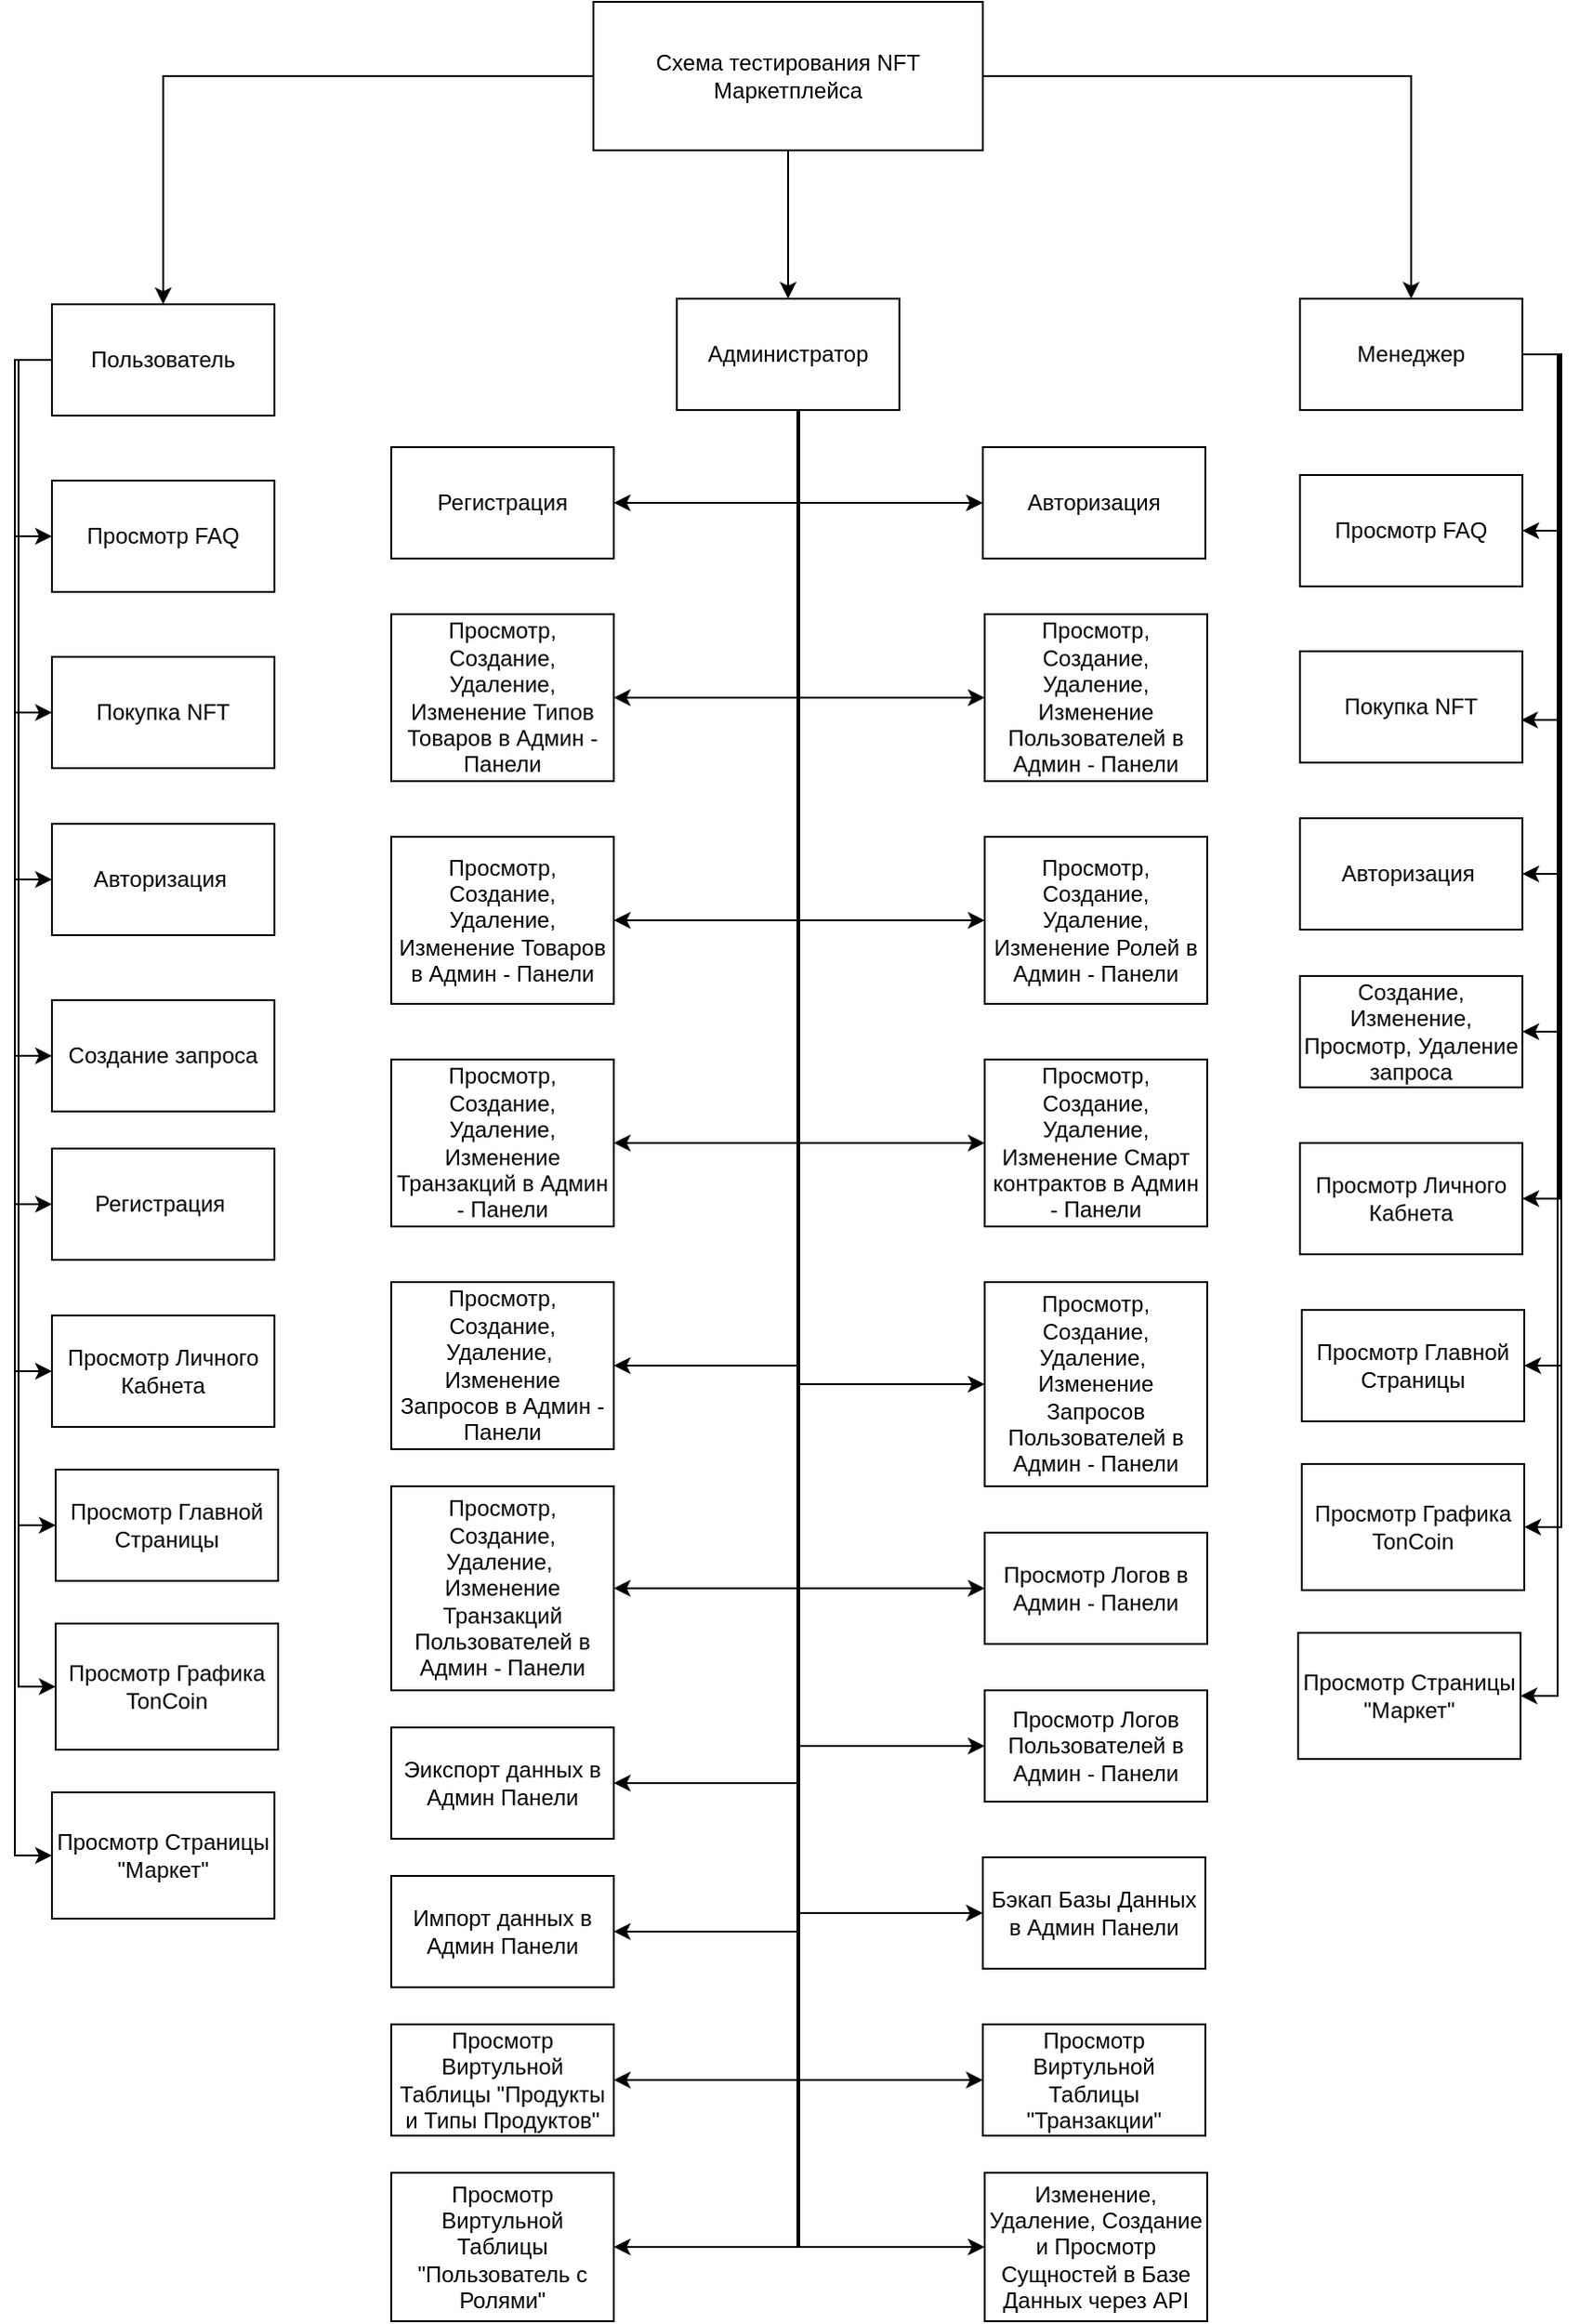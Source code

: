 <mxfile version="25.0.3">
  <diagram name="Страница — 1" id="OhYXw15gzidwMvP4QFlt">
    <mxGraphModel dx="2583" dy="931" grid="0" gridSize="10" guides="1" tooltips="1" connect="1" arrows="1" fold="1" page="1" pageScale="1" pageWidth="827" pageHeight="1169" math="0" shadow="0">
      <root>
        <mxCell id="0" />
        <mxCell id="1" parent="0" />
        <mxCell id="X4jMold8J7gIbocjzrvS-5" style="edgeStyle=orthogonalEdgeStyle;rounded=0;orthogonalLoop=1;jettySize=auto;html=1;" parent="1" source="X4jMold8J7gIbocjzrvS-1" target="X4jMold8J7gIbocjzrvS-4" edge="1">
          <mxGeometry relative="1" as="geometry" />
        </mxCell>
        <mxCell id="X4jMold8J7gIbocjzrvS-6" style="edgeStyle=orthogonalEdgeStyle;rounded=0;orthogonalLoop=1;jettySize=auto;html=1;" parent="1" source="X4jMold8J7gIbocjzrvS-1" target="X4jMold8J7gIbocjzrvS-2" edge="1">
          <mxGeometry relative="1" as="geometry" />
        </mxCell>
        <mxCell id="X4jMold8J7gIbocjzrvS-7" style="edgeStyle=orthogonalEdgeStyle;rounded=0;orthogonalLoop=1;jettySize=auto;html=1;" parent="1" source="X4jMold8J7gIbocjzrvS-1" target="X4jMold8J7gIbocjzrvS-3" edge="1">
          <mxGeometry relative="1" as="geometry" />
        </mxCell>
        <mxCell id="X4jMold8J7gIbocjzrvS-1" value="Схема тестирования NFT Маркетплейса" style="rounded=0;whiteSpace=wrap;html=1;" parent="1" vertex="1">
          <mxGeometry x="309" y="150" width="210" height="80" as="geometry" />
        </mxCell>
        <mxCell id="_29U4-jZ2JWvfG6paUR_-12" style="edgeStyle=orthogonalEdgeStyle;rounded=0;orthogonalLoop=1;jettySize=auto;html=1;entryX=0;entryY=0.5;entryDx=0;entryDy=0;" edge="1" parent="1" source="X4jMold8J7gIbocjzrvS-2" target="_29U4-jZ2JWvfG6paUR_-2">
          <mxGeometry relative="1" as="geometry">
            <Array as="points">
              <mxPoint x="-3" y="343" />
              <mxPoint x="-3" y="438" />
            </Array>
          </mxGeometry>
        </mxCell>
        <mxCell id="_29U4-jZ2JWvfG6paUR_-13" style="edgeStyle=orthogonalEdgeStyle;rounded=0;orthogonalLoop=1;jettySize=auto;html=1;entryX=0;entryY=0.5;entryDx=0;entryDy=0;" edge="1" parent="1" source="X4jMold8J7gIbocjzrvS-2" target="_29U4-jZ2JWvfG6paUR_-3">
          <mxGeometry relative="1" as="geometry">
            <Array as="points">
              <mxPoint x="-3" y="343" />
              <mxPoint x="-3" y="533" />
            </Array>
          </mxGeometry>
        </mxCell>
        <mxCell id="_29U4-jZ2JWvfG6paUR_-14" style="edgeStyle=orthogonalEdgeStyle;rounded=0;orthogonalLoop=1;jettySize=auto;html=1;entryX=0;entryY=0.5;entryDx=0;entryDy=0;" edge="1" parent="1" source="X4jMold8J7gIbocjzrvS-2" target="_29U4-jZ2JWvfG6paUR_-4">
          <mxGeometry relative="1" as="geometry">
            <Array as="points">
              <mxPoint x="-3" y="343" />
              <mxPoint x="-3" y="623" />
            </Array>
          </mxGeometry>
        </mxCell>
        <mxCell id="_29U4-jZ2JWvfG6paUR_-17" style="edgeStyle=orthogonalEdgeStyle;rounded=0;orthogonalLoop=1;jettySize=auto;html=1;entryX=0;entryY=0.5;entryDx=0;entryDy=0;" edge="1" parent="1" source="X4jMold8J7gIbocjzrvS-2" target="_29U4-jZ2JWvfG6paUR_-1">
          <mxGeometry relative="1" as="geometry">
            <Array as="points">
              <mxPoint x="-3" y="343" />
              <mxPoint x="-3" y="718" />
            </Array>
          </mxGeometry>
        </mxCell>
        <mxCell id="_29U4-jZ2JWvfG6paUR_-20" style="edgeStyle=orthogonalEdgeStyle;rounded=0;orthogonalLoop=1;jettySize=auto;html=1;entryX=0;entryY=0.5;entryDx=0;entryDy=0;" edge="1" parent="1" source="X4jMold8J7gIbocjzrvS-2" target="_29U4-jZ2JWvfG6paUR_-10">
          <mxGeometry relative="1" as="geometry">
            <Array as="points">
              <mxPoint x="-3" y="343" />
              <mxPoint x="-3" y="798" />
            </Array>
          </mxGeometry>
        </mxCell>
        <mxCell id="_29U4-jZ2JWvfG6paUR_-24" style="edgeStyle=orthogonalEdgeStyle;rounded=0;orthogonalLoop=1;jettySize=auto;html=1;entryX=0;entryY=0.5;entryDx=0;entryDy=0;" edge="1" parent="1" source="X4jMold8J7gIbocjzrvS-2" target="_29U4-jZ2JWvfG6paUR_-23">
          <mxGeometry relative="1" as="geometry">
            <Array as="points">
              <mxPoint x="-3" y="343" />
              <mxPoint x="-3" y="888" />
            </Array>
          </mxGeometry>
        </mxCell>
        <mxCell id="_29U4-jZ2JWvfG6paUR_-37" style="edgeStyle=orthogonalEdgeStyle;rounded=0;orthogonalLoop=1;jettySize=auto;html=1;entryX=0;entryY=0.5;entryDx=0;entryDy=0;" edge="1" parent="1" source="X4jMold8J7gIbocjzrvS-2" target="_29U4-jZ2JWvfG6paUR_-33">
          <mxGeometry relative="1" as="geometry">
            <Array as="points">
              <mxPoint x="-1" y="343" />
              <mxPoint x="-1" y="971" />
            </Array>
          </mxGeometry>
        </mxCell>
        <mxCell id="_29U4-jZ2JWvfG6paUR_-38" style="edgeStyle=orthogonalEdgeStyle;rounded=0;orthogonalLoop=1;jettySize=auto;html=1;entryX=0;entryY=0.5;entryDx=0;entryDy=0;" edge="1" parent="1" source="X4jMold8J7gIbocjzrvS-2" target="_29U4-jZ2JWvfG6paUR_-34">
          <mxGeometry relative="1" as="geometry">
            <Array as="points">
              <mxPoint x="-1" y="343" />
              <mxPoint x="-1" y="1058" />
            </Array>
          </mxGeometry>
        </mxCell>
        <mxCell id="_29U4-jZ2JWvfG6paUR_-39" style="edgeStyle=orthogonalEdgeStyle;rounded=0;orthogonalLoop=1;jettySize=auto;html=1;entryX=0;entryY=0.5;entryDx=0;entryDy=0;" edge="1" parent="1" source="X4jMold8J7gIbocjzrvS-2" target="_29U4-jZ2JWvfG6paUR_-35">
          <mxGeometry relative="1" as="geometry">
            <Array as="points">
              <mxPoint x="-3" y="343" />
              <mxPoint x="-3" y="1149" />
            </Array>
          </mxGeometry>
        </mxCell>
        <mxCell id="X4jMold8J7gIbocjzrvS-2" value="Пользователь" style="rounded=0;whiteSpace=wrap;html=1;" parent="1" vertex="1">
          <mxGeometry x="17" y="313" width="120" height="60" as="geometry" />
        </mxCell>
        <mxCell id="_29U4-jZ2JWvfG6paUR_-26" style="edgeStyle=orthogonalEdgeStyle;rounded=0;orthogonalLoop=1;jettySize=auto;html=1;entryX=1;entryY=0.5;entryDx=0;entryDy=0;" edge="1" parent="1" source="X4jMold8J7gIbocjzrvS-3" target="_29U4-jZ2JWvfG6paUR_-6">
          <mxGeometry relative="1" as="geometry">
            <Array as="points">
              <mxPoint x="830" y="340" />
              <mxPoint x="830" y="435" />
            </Array>
          </mxGeometry>
        </mxCell>
        <mxCell id="_29U4-jZ2JWvfG6paUR_-28" style="edgeStyle=orthogonalEdgeStyle;rounded=0;orthogonalLoop=1;jettySize=auto;html=1;entryX=1;entryY=0.5;entryDx=0;entryDy=0;" edge="1" parent="1" source="X4jMold8J7gIbocjzrvS-3" target="_29U4-jZ2JWvfG6paUR_-8">
          <mxGeometry relative="1" as="geometry">
            <Array as="points">
              <mxPoint x="830" y="340" />
              <mxPoint x="830" y="620" />
            </Array>
          </mxGeometry>
        </mxCell>
        <mxCell id="_29U4-jZ2JWvfG6paUR_-29" style="edgeStyle=orthogonalEdgeStyle;rounded=0;orthogonalLoop=1;jettySize=auto;html=1;entryX=1;entryY=0.5;entryDx=0;entryDy=0;" edge="1" parent="1" source="X4jMold8J7gIbocjzrvS-3" target="_29U4-jZ2JWvfG6paUR_-9">
          <mxGeometry relative="1" as="geometry">
            <Array as="points">
              <mxPoint x="830" y="340" />
              <mxPoint x="830" y="705" />
            </Array>
          </mxGeometry>
        </mxCell>
        <mxCell id="_29U4-jZ2JWvfG6paUR_-30" style="edgeStyle=orthogonalEdgeStyle;rounded=0;orthogonalLoop=1;jettySize=auto;html=1;entryX=1;entryY=0.5;entryDx=0;entryDy=0;" edge="1" parent="1" source="X4jMold8J7gIbocjzrvS-3" target="_29U4-jZ2JWvfG6paUR_-21">
          <mxGeometry relative="1" as="geometry">
            <Array as="points">
              <mxPoint x="830" y="340" />
              <mxPoint x="830" y="795" />
            </Array>
          </mxGeometry>
        </mxCell>
        <mxCell id="_29U4-jZ2JWvfG6paUR_-43" style="edgeStyle=orthogonalEdgeStyle;rounded=0;orthogonalLoop=1;jettySize=auto;html=1;entryX=1;entryY=0.5;entryDx=0;entryDy=0;" edge="1" parent="1" source="X4jMold8J7gIbocjzrvS-3" target="_29U4-jZ2JWvfG6paUR_-40">
          <mxGeometry relative="1" as="geometry">
            <Array as="points">
              <mxPoint x="831" y="340" />
              <mxPoint x="831" y="885" />
            </Array>
          </mxGeometry>
        </mxCell>
        <mxCell id="_29U4-jZ2JWvfG6paUR_-45" style="edgeStyle=orthogonalEdgeStyle;rounded=0;orthogonalLoop=1;jettySize=auto;html=1;entryX=1;entryY=0.5;entryDx=0;entryDy=0;" edge="1" parent="1" source="X4jMold8J7gIbocjzrvS-3" target="_29U4-jZ2JWvfG6paUR_-41">
          <mxGeometry relative="1" as="geometry">
            <Array as="points">
              <mxPoint x="831" y="340" />
              <mxPoint x="831" y="972" />
            </Array>
          </mxGeometry>
        </mxCell>
        <mxCell id="_29U4-jZ2JWvfG6paUR_-46" style="edgeStyle=orthogonalEdgeStyle;rounded=0;orthogonalLoop=1;jettySize=auto;html=1;entryX=1;entryY=0.5;entryDx=0;entryDy=0;" edge="1" parent="1" source="X4jMold8J7gIbocjzrvS-3" target="_29U4-jZ2JWvfG6paUR_-42">
          <mxGeometry relative="1" as="geometry">
            <Array as="points">
              <mxPoint x="829" y="340" />
              <mxPoint x="829" y="1063" />
            </Array>
          </mxGeometry>
        </mxCell>
        <mxCell id="X4jMold8J7gIbocjzrvS-3" value="Менеджер" style="rounded=0;whiteSpace=wrap;html=1;" parent="1" vertex="1">
          <mxGeometry x="690" y="310" width="120" height="60" as="geometry" />
        </mxCell>
        <mxCell id="O5A4-7yk59-mFuPvrCqS-1" style="edgeStyle=orthogonalEdgeStyle;rounded=0;orthogonalLoop=1;jettySize=auto;html=1;entryX=1;entryY=0.5;entryDx=0;entryDy=0;" parent="1" source="X4jMold8J7gIbocjzrvS-4" target="X4jMold8J7gIbocjzrvS-21" edge="1">
          <mxGeometry relative="1" as="geometry">
            <Array as="points">
              <mxPoint x="420" y="420" />
            </Array>
          </mxGeometry>
        </mxCell>
        <mxCell id="O5A4-7yk59-mFuPvrCqS-2" style="edgeStyle=orthogonalEdgeStyle;rounded=0;orthogonalLoop=1;jettySize=auto;html=1;entryX=1;entryY=0.5;entryDx=0;entryDy=0;" parent="1" source="X4jMold8J7gIbocjzrvS-4" target="X4jMold8J7gIbocjzrvS-15" edge="1">
          <mxGeometry relative="1" as="geometry">
            <Array as="points">
              <mxPoint x="420" y="525" />
            </Array>
          </mxGeometry>
        </mxCell>
        <mxCell id="O5A4-7yk59-mFuPvrCqS-3" style="edgeStyle=orthogonalEdgeStyle;rounded=0;orthogonalLoop=1;jettySize=auto;html=1;entryX=0;entryY=0.5;entryDx=0;entryDy=0;" parent="1" source="X4jMold8J7gIbocjzrvS-4" target="X4jMold8J7gIbocjzrvS-8" edge="1">
          <mxGeometry relative="1" as="geometry">
            <Array as="points">
              <mxPoint x="420" y="420" />
            </Array>
          </mxGeometry>
        </mxCell>
        <mxCell id="O5A4-7yk59-mFuPvrCqS-4" style="edgeStyle=orthogonalEdgeStyle;rounded=0;orthogonalLoop=1;jettySize=auto;html=1;entryX=0;entryY=0.5;entryDx=0;entryDy=0;" parent="1" source="X4jMold8J7gIbocjzrvS-4" target="X4jMold8J7gIbocjzrvS-10" edge="1">
          <mxGeometry relative="1" as="geometry">
            <Array as="points">
              <mxPoint x="420" y="525" />
            </Array>
          </mxGeometry>
        </mxCell>
        <mxCell id="O5A4-7yk59-mFuPvrCqS-5" style="edgeStyle=orthogonalEdgeStyle;rounded=0;orthogonalLoop=1;jettySize=auto;html=1;entryX=1;entryY=0.5;entryDx=0;entryDy=0;" parent="1" source="X4jMold8J7gIbocjzrvS-4" target="X4jMold8J7gIbocjzrvS-14" edge="1">
          <mxGeometry relative="1" as="geometry">
            <Array as="points">
              <mxPoint x="420" y="645" />
            </Array>
          </mxGeometry>
        </mxCell>
        <mxCell id="O5A4-7yk59-mFuPvrCqS-6" style="edgeStyle=orthogonalEdgeStyle;rounded=0;orthogonalLoop=1;jettySize=auto;html=1;entryX=0;entryY=0.5;entryDx=0;entryDy=0;" parent="1" source="X4jMold8J7gIbocjzrvS-4" target="X4jMold8J7gIbocjzrvS-11" edge="1">
          <mxGeometry relative="1" as="geometry">
            <Array as="points">
              <mxPoint x="420" y="645" />
            </Array>
          </mxGeometry>
        </mxCell>
        <mxCell id="O5A4-7yk59-mFuPvrCqS-7" style="edgeStyle=orthogonalEdgeStyle;rounded=0;orthogonalLoop=1;jettySize=auto;html=1;entryX=1;entryY=0.5;entryDx=0;entryDy=0;" parent="1" source="X4jMold8J7gIbocjzrvS-4" target="X4jMold8J7gIbocjzrvS-13" edge="1">
          <mxGeometry relative="1" as="geometry">
            <Array as="points">
              <mxPoint x="420" y="765" />
            </Array>
          </mxGeometry>
        </mxCell>
        <mxCell id="O5A4-7yk59-mFuPvrCqS-8" style="edgeStyle=orthogonalEdgeStyle;rounded=0;orthogonalLoop=1;jettySize=auto;html=1;entryX=0;entryY=0.5;entryDx=0;entryDy=0;" parent="1" source="X4jMold8J7gIbocjzrvS-4" target="X4jMold8J7gIbocjzrvS-12" edge="1">
          <mxGeometry relative="1" as="geometry">
            <Array as="points">
              <mxPoint x="420" y="765" />
            </Array>
          </mxGeometry>
        </mxCell>
        <mxCell id="O5A4-7yk59-mFuPvrCqS-9" style="edgeStyle=orthogonalEdgeStyle;rounded=0;orthogonalLoop=1;jettySize=auto;html=1;entryX=1;entryY=0.5;entryDx=0;entryDy=0;" parent="1" source="X4jMold8J7gIbocjzrvS-4" target="X4jMold8J7gIbocjzrvS-17" edge="1">
          <mxGeometry relative="1" as="geometry">
            <Array as="points">
              <mxPoint x="420" y="885" />
            </Array>
          </mxGeometry>
        </mxCell>
        <mxCell id="O5A4-7yk59-mFuPvrCqS-10" style="edgeStyle=orthogonalEdgeStyle;rounded=0;orthogonalLoop=1;jettySize=auto;html=1;entryX=0;entryY=0.5;entryDx=0;entryDy=0;" parent="1" source="X4jMold8J7gIbocjzrvS-4" target="X4jMold8J7gIbocjzrvS-18" edge="1">
          <mxGeometry relative="1" as="geometry">
            <Array as="points">
              <mxPoint x="420" y="895" />
            </Array>
          </mxGeometry>
        </mxCell>
        <mxCell id="O5A4-7yk59-mFuPvrCqS-11" style="edgeStyle=orthogonalEdgeStyle;rounded=0;orthogonalLoop=1;jettySize=auto;html=1;entryX=1;entryY=0.5;entryDx=0;entryDy=0;" parent="1" source="X4jMold8J7gIbocjzrvS-4" target="X4jMold8J7gIbocjzrvS-19" edge="1">
          <mxGeometry relative="1" as="geometry">
            <Array as="points">
              <mxPoint x="420" y="1005" />
            </Array>
          </mxGeometry>
        </mxCell>
        <mxCell id="O5A4-7yk59-mFuPvrCqS-12" style="edgeStyle=orthogonalEdgeStyle;rounded=0;orthogonalLoop=1;jettySize=auto;html=1;entryX=0;entryY=0.5;entryDx=0;entryDy=0;" parent="1" source="X4jMold8J7gIbocjzrvS-4" target="X4jMold8J7gIbocjzrvS-16" edge="1">
          <mxGeometry relative="1" as="geometry">
            <Array as="points">
              <mxPoint x="420" y="1005" />
            </Array>
          </mxGeometry>
        </mxCell>
        <mxCell id="O5A4-7yk59-mFuPvrCqS-13" style="edgeStyle=orthogonalEdgeStyle;rounded=0;orthogonalLoop=1;jettySize=auto;html=1;entryX=1;entryY=0.5;entryDx=0;entryDy=0;" parent="1" source="X4jMold8J7gIbocjzrvS-4" target="X4jMold8J7gIbocjzrvS-22" edge="1">
          <mxGeometry relative="1" as="geometry">
            <Array as="points">
              <mxPoint x="420" y="1110" />
            </Array>
          </mxGeometry>
        </mxCell>
        <mxCell id="O5A4-7yk59-mFuPvrCqS-14" style="edgeStyle=orthogonalEdgeStyle;rounded=0;orthogonalLoop=1;jettySize=auto;html=1;entryX=0;entryY=0.5;entryDx=0;entryDy=0;" parent="1" source="X4jMold8J7gIbocjzrvS-4" target="X4jMold8J7gIbocjzrvS-20" edge="1">
          <mxGeometry relative="1" as="geometry">
            <Array as="points">
              <mxPoint x="420" y="1090" />
            </Array>
          </mxGeometry>
        </mxCell>
        <mxCell id="O5A4-7yk59-mFuPvrCqS-15" style="edgeStyle=orthogonalEdgeStyle;rounded=0;orthogonalLoop=1;jettySize=auto;html=1;entryX=1;entryY=0.5;entryDx=0;entryDy=0;" parent="1" source="X4jMold8J7gIbocjzrvS-4" target="X4jMold8J7gIbocjzrvS-23" edge="1">
          <mxGeometry relative="1" as="geometry">
            <Array as="points">
              <mxPoint x="420" y="1190" />
            </Array>
          </mxGeometry>
        </mxCell>
        <mxCell id="O5A4-7yk59-mFuPvrCqS-16" style="edgeStyle=orthogonalEdgeStyle;rounded=0;orthogonalLoop=1;jettySize=auto;html=1;entryX=0;entryY=0.5;entryDx=0;entryDy=0;" parent="1" source="X4jMold8J7gIbocjzrvS-4" target="X4jMold8J7gIbocjzrvS-24" edge="1">
          <mxGeometry relative="1" as="geometry">
            <Array as="points">
              <mxPoint x="420" y="1180" />
            </Array>
          </mxGeometry>
        </mxCell>
        <mxCell id="O5A4-7yk59-mFuPvrCqS-17" style="edgeStyle=orthogonalEdgeStyle;rounded=0;orthogonalLoop=1;jettySize=auto;html=1;entryX=1;entryY=0.5;entryDx=0;entryDy=0;" parent="1" source="X4jMold8J7gIbocjzrvS-4" target="X4jMold8J7gIbocjzrvS-25" edge="1">
          <mxGeometry relative="1" as="geometry">
            <Array as="points">
              <mxPoint x="420" y="1270" />
            </Array>
          </mxGeometry>
        </mxCell>
        <mxCell id="O5A4-7yk59-mFuPvrCqS-18" style="edgeStyle=orthogonalEdgeStyle;rounded=0;orthogonalLoop=1;jettySize=auto;html=1;entryX=0;entryY=0.5;entryDx=0;entryDy=0;" parent="1" source="X4jMold8J7gIbocjzrvS-4" target="X4jMold8J7gIbocjzrvS-26" edge="1">
          <mxGeometry relative="1" as="geometry">
            <Array as="points">
              <mxPoint x="420" y="1270" />
            </Array>
          </mxGeometry>
        </mxCell>
        <mxCell id="O5A4-7yk59-mFuPvrCqS-19" style="edgeStyle=orthogonalEdgeStyle;rounded=0;orthogonalLoop=1;jettySize=auto;html=1;entryX=1;entryY=0.5;entryDx=0;entryDy=0;" parent="1" source="X4jMold8J7gIbocjzrvS-4" target="X4jMold8J7gIbocjzrvS-27" edge="1">
          <mxGeometry relative="1" as="geometry">
            <Array as="points">
              <mxPoint x="420" y="1360" />
            </Array>
          </mxGeometry>
        </mxCell>
        <mxCell id="_29U4-jZ2JWvfG6paUR_-32" style="edgeStyle=orthogonalEdgeStyle;rounded=0;orthogonalLoop=1;jettySize=auto;html=1;entryX=0;entryY=0.5;entryDx=0;entryDy=0;" edge="1" parent="1" source="X4jMold8J7gIbocjzrvS-4" target="_29U4-jZ2JWvfG6paUR_-31">
          <mxGeometry relative="1" as="geometry">
            <Array as="points">
              <mxPoint x="419" y="1360" />
            </Array>
          </mxGeometry>
        </mxCell>
        <mxCell id="X4jMold8J7gIbocjzrvS-4" value="Администратор" style="rounded=0;whiteSpace=wrap;html=1;" parent="1" vertex="1">
          <mxGeometry x="354" y="310" width="120" height="60" as="geometry" />
        </mxCell>
        <mxCell id="X4jMold8J7gIbocjzrvS-8" value="Авторизация" style="rounded=0;whiteSpace=wrap;html=1;" parent="1" vertex="1">
          <mxGeometry x="519" y="390" width="120" height="60" as="geometry" />
        </mxCell>
        <mxCell id="X4jMold8J7gIbocjzrvS-10" value="Просмотр, Создание, Удаление, Изменение Пользователей в Админ - Панели" style="rounded=0;whiteSpace=wrap;html=1;" parent="1" vertex="1">
          <mxGeometry x="520" y="480" width="120" height="90" as="geometry" />
        </mxCell>
        <mxCell id="X4jMold8J7gIbocjzrvS-11" value="Просмотр, Создание, Удаление, Изменение Ролей в Админ - Панели" style="rounded=0;whiteSpace=wrap;html=1;" parent="1" vertex="1">
          <mxGeometry x="520" y="600" width="120" height="90" as="geometry" />
        </mxCell>
        <mxCell id="X4jMold8J7gIbocjzrvS-12" value="Просмотр, Создание, Удаление, Изменение Смарт контрактов в Админ - Панели" style="rounded=0;whiteSpace=wrap;html=1;" parent="1" vertex="1">
          <mxGeometry x="520" y="720" width="120" height="90" as="geometry" />
        </mxCell>
        <mxCell id="X4jMold8J7gIbocjzrvS-13" value="Просмотр, Создание, Удаление, Изменение Транзакций в Админ - Панели" style="rounded=0;whiteSpace=wrap;html=1;" parent="1" vertex="1">
          <mxGeometry x="200" y="720" width="120" height="90" as="geometry" />
        </mxCell>
        <mxCell id="X4jMold8J7gIbocjzrvS-14" value="Просмотр, Создание, Удаление, Изменение Товаров в Админ - Панели" style="rounded=0;whiteSpace=wrap;html=1;" parent="1" vertex="1">
          <mxGeometry x="200" y="600" width="120" height="90" as="geometry" />
        </mxCell>
        <mxCell id="X4jMold8J7gIbocjzrvS-15" value="Просмотр, Создание, Удаление, Изменение Типов Товаров в Админ - Панели" style="rounded=0;whiteSpace=wrap;html=1;" parent="1" vertex="1">
          <mxGeometry x="200" y="480" width="120" height="90" as="geometry" />
        </mxCell>
        <mxCell id="X4jMold8J7gIbocjzrvS-16" value="Просмотр Логов в Админ - Панели" style="rounded=0;whiteSpace=wrap;html=1;" parent="1" vertex="1">
          <mxGeometry x="520" y="975" width="120" height="60" as="geometry" />
        </mxCell>
        <mxCell id="X4jMold8J7gIbocjzrvS-17" value="Просмотр, Создание, Удаление,&amp;nbsp;&lt;div&gt;Изменение Запросов&amp;nbsp;&lt;span style=&quot;background-color: initial;&quot;&gt;в Админ - Панели&lt;/span&gt;&lt;/div&gt;" style="rounded=0;whiteSpace=wrap;html=1;" parent="1" vertex="1">
          <mxGeometry x="200" y="840" width="120" height="90" as="geometry" />
        </mxCell>
        <mxCell id="X4jMold8J7gIbocjzrvS-18" value="Просмотр, Создание, Удаление,&amp;nbsp;&lt;div&gt;Изменение Запросов Пользователей&amp;nbsp;&lt;span style=&quot;background-color: initial;&quot;&gt;в Админ - Панели&lt;/span&gt;&lt;/div&gt;" style="rounded=0;whiteSpace=wrap;html=1;" parent="1" vertex="1">
          <mxGeometry x="520" y="840" width="120" height="110" as="geometry" />
        </mxCell>
        <mxCell id="X4jMold8J7gIbocjzrvS-19" value="Просмотр, Создание, Удаление,&amp;nbsp;&lt;div&gt;Изменение Транзакций Пользователей&amp;nbsp;&lt;span style=&quot;background-color: initial;&quot;&gt;в Админ - Панели&lt;/span&gt;&lt;/div&gt;" style="rounded=0;whiteSpace=wrap;html=1;" parent="1" vertex="1">
          <mxGeometry x="200" y="950" width="120" height="110" as="geometry" />
        </mxCell>
        <mxCell id="X4jMold8J7gIbocjzrvS-20" value="Просмотр Логов Пользователей в Админ - Панели" style="rounded=0;whiteSpace=wrap;html=1;" parent="1" vertex="1">
          <mxGeometry x="520" y="1060" width="120" height="60" as="geometry" />
        </mxCell>
        <mxCell id="X4jMold8J7gIbocjzrvS-21" value="Регистрация" style="rounded=0;whiteSpace=wrap;html=1;" parent="1" vertex="1">
          <mxGeometry x="200" y="390" width="120" height="60" as="geometry" />
        </mxCell>
        <mxCell id="X4jMold8J7gIbocjzrvS-22" value="Эикспорт данных в Админ Панели" style="rounded=0;whiteSpace=wrap;html=1;" parent="1" vertex="1">
          <mxGeometry x="200" y="1080" width="120" height="60" as="geometry" />
        </mxCell>
        <mxCell id="X4jMold8J7gIbocjzrvS-23" value="Импорт данных в Админ Панели" style="rounded=0;whiteSpace=wrap;html=1;" parent="1" vertex="1">
          <mxGeometry x="200" y="1160" width="120" height="60" as="geometry" />
        </mxCell>
        <mxCell id="X4jMold8J7gIbocjzrvS-24" value="Бэкап Базы Данных в Админ Панели" style="rounded=0;whiteSpace=wrap;html=1;" parent="1" vertex="1">
          <mxGeometry x="519" y="1150" width="120" height="60" as="geometry" />
        </mxCell>
        <mxCell id="X4jMold8J7gIbocjzrvS-25" value="Просмотр Виртульной Таблицы &quot;Продукты и Типы Продуктов&quot;" style="rounded=0;whiteSpace=wrap;html=1;" parent="1" vertex="1">
          <mxGeometry x="200" y="1240" width="120" height="60" as="geometry" />
        </mxCell>
        <mxCell id="X4jMold8J7gIbocjzrvS-26" value="Просмотр Виртульной Таблицы &quot;Транзакции&quot;" style="rounded=0;whiteSpace=wrap;html=1;" parent="1" vertex="1">
          <mxGeometry x="519" y="1240" width="120" height="60" as="geometry" />
        </mxCell>
        <mxCell id="X4jMold8J7gIbocjzrvS-27" value="Просмотр Виртульной Таблицы &quot;Пользователь с Ролями&quot;" style="rounded=0;whiteSpace=wrap;html=1;" parent="1" vertex="1">
          <mxGeometry x="200" y="1320" width="120" height="80" as="geometry" />
        </mxCell>
        <mxCell id="_29U4-jZ2JWvfG6paUR_-1" value="Создание запроса" style="rounded=0;whiteSpace=wrap;html=1;" vertex="1" parent="1">
          <mxGeometry x="17" y="688" width="120" height="60" as="geometry" />
        </mxCell>
        <mxCell id="_29U4-jZ2JWvfG6paUR_-2" value="Просмотр FAQ" style="rounded=0;whiteSpace=wrap;html=1;" vertex="1" parent="1">
          <mxGeometry x="17" y="408" width="120" height="60" as="geometry" />
        </mxCell>
        <mxCell id="_29U4-jZ2JWvfG6paUR_-3" value="Покупка NFT" style="rounded=0;whiteSpace=wrap;html=1;" vertex="1" parent="1">
          <mxGeometry x="17" y="503" width="120" height="60" as="geometry" />
        </mxCell>
        <mxCell id="_29U4-jZ2JWvfG6paUR_-4" value="Авторизация&amp;nbsp;" style="rounded=0;whiteSpace=wrap;html=1;" vertex="1" parent="1">
          <mxGeometry x="17" y="593" width="120" height="60" as="geometry" />
        </mxCell>
        <mxCell id="_29U4-jZ2JWvfG6paUR_-6" value="Просмотр FAQ" style="rounded=0;whiteSpace=wrap;html=1;" vertex="1" parent="1">
          <mxGeometry x="690" y="405" width="120" height="60" as="geometry" />
        </mxCell>
        <mxCell id="_29U4-jZ2JWvfG6paUR_-7" value="Покупка NFT" style="rounded=0;whiteSpace=wrap;html=1;" vertex="1" parent="1">
          <mxGeometry x="690" y="500" width="120" height="60" as="geometry" />
        </mxCell>
        <mxCell id="_29U4-jZ2JWvfG6paUR_-8" value="Авторизация&amp;nbsp;" style="rounded=0;whiteSpace=wrap;html=1;" vertex="1" parent="1">
          <mxGeometry x="690" y="590" width="120" height="60" as="geometry" />
        </mxCell>
        <mxCell id="_29U4-jZ2JWvfG6paUR_-9" value="Создание, Изменение, Просмотр, Удаление запроса" style="rounded=0;whiteSpace=wrap;html=1;" vertex="1" parent="1">
          <mxGeometry x="690" y="675" width="120" height="60" as="geometry" />
        </mxCell>
        <mxCell id="_29U4-jZ2JWvfG6paUR_-10" value="Регистрация&amp;nbsp;" style="rounded=0;whiteSpace=wrap;html=1;" vertex="1" parent="1">
          <mxGeometry x="17" y="768" width="120" height="60" as="geometry" />
        </mxCell>
        <mxCell id="_29U4-jZ2JWvfG6paUR_-21" value="Просмотр Личного Кабнета" style="rounded=0;whiteSpace=wrap;html=1;" vertex="1" parent="1">
          <mxGeometry x="690" y="765" width="120" height="60" as="geometry" />
        </mxCell>
        <mxCell id="_29U4-jZ2JWvfG6paUR_-23" value="Просмотр Личного Кабнета" style="rounded=0;whiteSpace=wrap;html=1;" vertex="1" parent="1">
          <mxGeometry x="17" y="858" width="120" height="60" as="geometry" />
        </mxCell>
        <mxCell id="_29U4-jZ2JWvfG6paUR_-27" style="edgeStyle=orthogonalEdgeStyle;rounded=0;orthogonalLoop=1;jettySize=auto;html=1;entryX=0.994;entryY=0.617;entryDx=0;entryDy=0;entryPerimeter=0;" edge="1" parent="1" source="X4jMold8J7gIbocjzrvS-3" target="_29U4-jZ2JWvfG6paUR_-7">
          <mxGeometry relative="1" as="geometry">
            <Array as="points">
              <mxPoint x="830" y="340" />
              <mxPoint x="830" y="537" />
            </Array>
          </mxGeometry>
        </mxCell>
        <mxCell id="_29U4-jZ2JWvfG6paUR_-31" value="Изменение, Удаление, Создание и Просмотр Сущностей в Базе Данных через API" style="rounded=0;whiteSpace=wrap;html=1;" vertex="1" parent="1">
          <mxGeometry x="520" y="1320" width="120" height="80" as="geometry" />
        </mxCell>
        <mxCell id="_29U4-jZ2JWvfG6paUR_-33" value="Просмотр Главной Страницы" style="rounded=0;whiteSpace=wrap;html=1;" vertex="1" parent="1">
          <mxGeometry x="19" y="941" width="120" height="60" as="geometry" />
        </mxCell>
        <mxCell id="_29U4-jZ2JWvfG6paUR_-34" value="Просмотр Графика TonCoin" style="rounded=0;whiteSpace=wrap;html=1;" vertex="1" parent="1">
          <mxGeometry x="19" y="1024" width="120" height="68" as="geometry" />
        </mxCell>
        <mxCell id="_29U4-jZ2JWvfG6paUR_-35" value="Просмотр Страницы &quot;Маркет&quot;" style="rounded=0;whiteSpace=wrap;html=1;" vertex="1" parent="1">
          <mxGeometry x="17" y="1115" width="120" height="68" as="geometry" />
        </mxCell>
        <mxCell id="_29U4-jZ2JWvfG6paUR_-40" value="Просмотр Главной Страницы" style="rounded=0;whiteSpace=wrap;html=1;" vertex="1" parent="1">
          <mxGeometry x="691" y="855" width="120" height="60" as="geometry" />
        </mxCell>
        <mxCell id="_29U4-jZ2JWvfG6paUR_-41" value="Просмотр Графика TonCoin" style="rounded=0;whiteSpace=wrap;html=1;" vertex="1" parent="1">
          <mxGeometry x="691" y="938" width="120" height="68" as="geometry" />
        </mxCell>
        <mxCell id="_29U4-jZ2JWvfG6paUR_-42" value="Просмотр Страницы &quot;Маркет&quot;" style="rounded=0;whiteSpace=wrap;html=1;" vertex="1" parent="1">
          <mxGeometry x="689" y="1029" width="120" height="68" as="geometry" />
        </mxCell>
      </root>
    </mxGraphModel>
  </diagram>
</mxfile>
